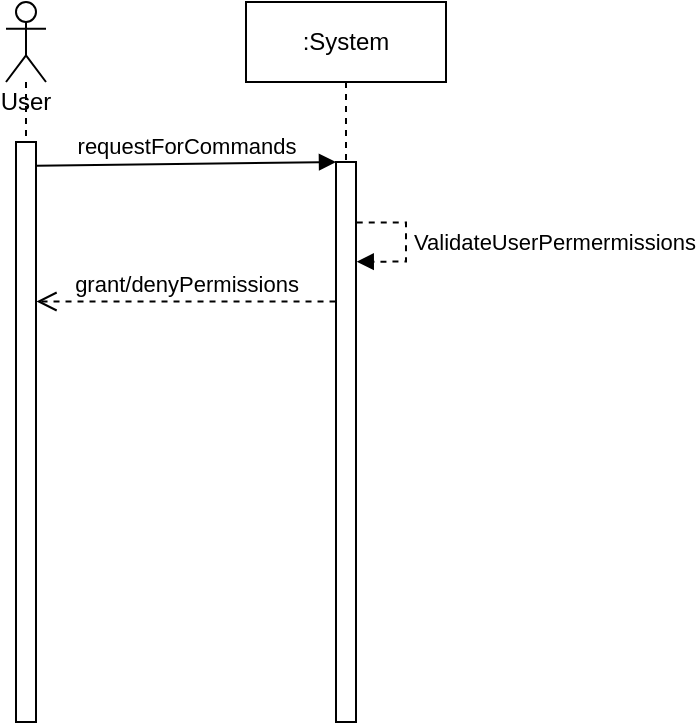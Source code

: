 <mxfile version="13.9.2" type="github" pages="9">
  <diagram id="dKoDja1B_UEmTesHISM4" name="System allow user to exec commands">
    <mxGraphModel dx="388" dy="511" grid="1" gridSize="10" guides="1" tooltips="1" connect="1" arrows="1" fold="1" page="1" pageScale="1" pageWidth="1100" pageHeight="850" math="0" shadow="0">
      <root>
        <mxCell id="0" />
        <mxCell id="1" parent="0" />
        <mxCell id="QYQSUx4oeR0v3a4fiVO8-1" value=":Object" style="shape=umlLifeline;perimeter=lifelinePerimeter;whiteSpace=wrap;html=1;container=1;collapsible=0;recursiveResize=0;outlineConnect=0;" vertex="1" parent="1">
          <mxGeometry x="480" y="170" width="100" height="300" as="geometry" />
        </mxCell>
        <mxCell id="QYQSUx4oeR0v3a4fiVO8-2" value=":System" style="shape=umlLifeline;perimeter=lifelinePerimeter;whiteSpace=wrap;html=1;container=1;collapsible=0;recursiveResize=0;outlineConnect=0;" vertex="1" parent="1">
          <mxGeometry x="480" y="170" width="100" height="360" as="geometry" />
        </mxCell>
        <mxCell id="QYQSUx4oeR0v3a4fiVO8-8" value="" style="html=1;points=[];perimeter=orthogonalPerimeter;" vertex="1" parent="QYQSUx4oeR0v3a4fiVO8-2">
          <mxGeometry x="45" y="80" width="10" height="280" as="geometry" />
        </mxCell>
        <mxCell id="pkoRWsCSGCzOWfnOxzU1-3" value="ValidateUserPermermissions" style="edgeStyle=orthogonalEdgeStyle;html=1;align=left;spacingLeft=2;endArrow=block;rounded=0;dashed=1;exitX=1.037;exitY=0.108;exitDx=0;exitDy=0;exitPerimeter=0;entryX=1.037;entryY=0.178;entryDx=0;entryDy=0;entryPerimeter=0;" edge="1" target="QYQSUx4oeR0v3a4fiVO8-8" parent="QYQSUx4oeR0v3a4fiVO8-2" source="QYQSUx4oeR0v3a4fiVO8-8">
          <mxGeometry relative="1" as="geometry">
            <mxPoint x="60" y="110" as="sourcePoint" />
            <Array as="points">
              <mxPoint x="80" y="110" />
              <mxPoint x="80" y="130" />
            </Array>
            <mxPoint x="60" y="130" as="targetPoint" />
          </mxGeometry>
        </mxCell>
        <mxCell id="QYQSUx4oeR0v3a4fiVO8-4" value="User" style="shape=umlLifeline;participant=umlActor;perimeter=lifelinePerimeter;whiteSpace=wrap;html=1;container=1;collapsible=0;recursiveResize=0;verticalAlign=top;spacingTop=36;outlineConnect=0;" vertex="1" parent="1">
          <mxGeometry x="360" y="170" width="20" height="360" as="geometry" />
        </mxCell>
        <mxCell id="QYQSUx4oeR0v3a4fiVO8-5" value="" style="html=1;points=[];perimeter=orthogonalPerimeter;" vertex="1" parent="QYQSUx4oeR0v3a4fiVO8-4">
          <mxGeometry x="5" y="70" width="10" height="290" as="geometry" />
        </mxCell>
        <mxCell id="QYQSUx4oeR0v3a4fiVO8-9" value="requestForCommands" style="html=1;verticalAlign=bottom;endArrow=block;entryX=0;entryY=0;exitX=1;exitY=0.041;exitDx=0;exitDy=0;exitPerimeter=0;" edge="1" target="QYQSUx4oeR0v3a4fiVO8-8" parent="1" source="QYQSUx4oeR0v3a4fiVO8-5">
          <mxGeometry relative="1" as="geometry">
            <mxPoint x="370" y="280" as="sourcePoint" />
          </mxGeometry>
        </mxCell>
        <mxCell id="pkoRWsCSGCzOWfnOxzU1-1" value="grant/denyPermissions" style="html=1;verticalAlign=bottom;endArrow=open;dashed=1;endSize=8;entryX=1.024;entryY=0.275;entryDx=0;entryDy=0;entryPerimeter=0;exitX=-0.024;exitY=0.249;exitDx=0;exitDy=0;exitPerimeter=0;" edge="1" parent="1" source="QYQSUx4oeR0v3a4fiVO8-8" target="QYQSUx4oeR0v3a4fiVO8-5">
          <mxGeometry relative="1" as="geometry">
            <mxPoint x="520" y="320" as="sourcePoint" />
            <mxPoint x="380" y="320" as="targetPoint" />
          </mxGeometry>
        </mxCell>
      </root>
    </mxGraphModel>
  </diagram>
  <diagram id="YMyZ9CHNg9fs51lb3wJV" name="System saves info">
    <mxGraphModel dx="388" dy="511" grid="1" gridSize="10" guides="1" tooltips="1" connect="1" arrows="1" fold="1" page="1" pageScale="1" pageWidth="1100" pageHeight="850" math="0" shadow="0">
      <root>
        <mxCell id="9CF9L6OPMk2xWek13vaq-0" />
        <mxCell id="9CF9L6OPMk2xWek13vaq-1" parent="9CF9L6OPMk2xWek13vaq-0" />
        <mxCell id="9CF9L6OPMk2xWek13vaq-2" value=":System" style="shape=umlLifeline;perimeter=lifelinePerimeter;whiteSpace=wrap;html=1;container=1;collapsible=0;recursiveResize=0;outlineConnect=0;" vertex="1" parent="9CF9L6OPMk2xWek13vaq-1">
          <mxGeometry x="170" y="170" width="100" height="170" as="geometry" />
        </mxCell>
        <mxCell id="9CF9L6OPMk2xWek13vaq-3" value="" style="html=1;points=[];perimeter=orthogonalPerimeter;" vertex="1" parent="9CF9L6OPMk2xWek13vaq-2">
          <mxGeometry x="45" y="70" width="10" height="90" as="geometry" />
        </mxCell>
        <mxCell id="9CF9L6OPMk2xWek13vaq-7" value="save user&#39;s profiles" style="edgeStyle=orthogonalEdgeStyle;html=1;align=left;spacingLeft=2;endArrow=block;rounded=0;exitX=1.015;exitY=0.121;exitDx=0;exitDy=0;exitPerimeter=0;entryX=1.065;entryY=0.667;entryDx=0;entryDy=0;entryPerimeter=0;" edge="1" target="9CF9L6OPMk2xWek13vaq-3" parent="9CF9L6OPMk2xWek13vaq-2" source="9CF9L6OPMk2xWek13vaq-3">
          <mxGeometry relative="1" as="geometry">
            <mxPoint x="60" y="80" as="sourcePoint" />
            <Array as="points">
              <mxPoint x="55" y="80" />
              <mxPoint x="85" y="80" />
              <mxPoint x="85" y="130" />
            </Array>
            <mxPoint x="60" y="130" as="targetPoint" />
          </mxGeometry>
        </mxCell>
      </root>
    </mxGraphModel>
  </diagram>
  <diagram id="JXjnFcr72ctbYhdSmyfW" name="changeTimeSpeed">
    <mxGraphModel dx="548" dy="721" grid="1" gridSize="10" guides="1" tooltips="1" connect="1" arrows="1" fold="1" page="1" pageScale="1" pageWidth="1100" pageHeight="850" math="0" shadow="0">
      <root>
        <mxCell id="pFixgrVIrIQQ6HGTLFYr-0" />
        <mxCell id="pFixgrVIrIQQ6HGTLFYr-1" parent="pFixgrVIrIQQ6HGTLFYr-0" />
        <mxCell id="nhhykT5l2XmMVsNhFF4G-0" value=":System" style="shape=umlLifeline;perimeter=lifelinePerimeter;whiteSpace=wrap;html=1;container=1;collapsible=0;recursiveResize=0;outlineConnect=0;" vertex="1" parent="pFixgrVIrIQQ6HGTLFYr-1">
          <mxGeometry x="250" y="170" width="100" height="300" as="geometry" />
        </mxCell>
        <mxCell id="nhhykT5l2XmMVsNhFF4G-4" value="" style="html=1;points=[];perimeter=orthogonalPerimeter;" vertex="1" parent="nhhykT5l2XmMVsNhFF4G-0">
          <mxGeometry x="45" y="100" width="10" height="200" as="geometry" />
        </mxCell>
        <mxCell id="nhhykT5l2XmMVsNhFF4G-8" value="ChangeTimeSpeed" style="edgeStyle=orthogonalEdgeStyle;html=1;align=left;spacingLeft=2;endArrow=block;rounded=0;exitX=1.016;exitY=0.1;exitDx=0;exitDy=0;exitPerimeter=0;entryX=1.055;entryY=0.25;entryDx=0;entryDy=0;entryPerimeter=0;" edge="1" target="nhhykT5l2XmMVsNhFF4G-4" parent="nhhykT5l2XmMVsNhFF4G-0" source="nhhykT5l2XmMVsNhFF4G-4">
          <mxGeometry relative="1" as="geometry">
            <mxPoint x="60" y="120" as="sourcePoint" />
            <Array as="points">
              <mxPoint x="85" y="120" />
              <mxPoint x="85" y="150" />
            </Array>
            <mxPoint x="60" y="140" as="targetPoint" />
          </mxGeometry>
        </mxCell>
        <mxCell id="nhhykT5l2XmMVsNhFF4G-3" value=":User" style="shape=umlLifeline;participant=umlActor;perimeter=lifelinePerimeter;whiteSpace=wrap;html=1;container=1;collapsible=0;recursiveResize=0;verticalAlign=top;spacingTop=36;outlineConnect=0;size=30;" vertex="1" parent="pFixgrVIrIQQ6HGTLFYr-1">
          <mxGeometry x="110" y="170" width="20" height="300" as="geometry" />
        </mxCell>
        <mxCell id="nhhykT5l2XmMVsNhFF4G-1" value="" style="html=1;points=[];perimeter=orthogonalPerimeter;" vertex="1" parent="nhhykT5l2XmMVsNhFF4G-3">
          <mxGeometry x="5" y="70" width="10" height="230" as="geometry" />
        </mxCell>
        <mxCell id="nhhykT5l2XmMVsNhFF4G-5" value="ChangeTimeSpeedRequest" style="html=1;verticalAlign=bottom;endArrow=block;entryX=0;entryY=0;exitX=1.035;exitY=0.139;exitDx=0;exitDy=0;exitPerimeter=0;" edge="1" target="nhhykT5l2XmMVsNhFF4G-4" parent="pFixgrVIrIQQ6HGTLFYr-1" source="nhhykT5l2XmMVsNhFF4G-1">
          <mxGeometry relative="1" as="geometry">
            <mxPoint x="140" y="240" as="sourcePoint" />
          </mxGeometry>
        </mxCell>
      </root>
    </mxGraphModel>
  </diagram>
  <diagram id="galMJGxfoDtk6gfx-DKs" name="open/closeDoor">
    <mxGraphModel dx="388" dy="511" grid="1" gridSize="10" guides="1" tooltips="1" connect="1" arrows="1" fold="1" page="1" pageScale="1" pageWidth="1100" pageHeight="850" math="0" shadow="0">
      <root>
        <mxCell id="zsbwd5jkUp4TNfpL6Wq_-0" />
        <mxCell id="zsbwd5jkUp4TNfpL6Wq_-1" parent="zsbwd5jkUp4TNfpL6Wq_-0" />
        <mxCell id="zsbwd5jkUp4TNfpL6Wq_-2" value=":System" style="shape=umlLifeline;perimeter=lifelinePerimeter;whiteSpace=wrap;html=1;container=1;collapsible=0;recursiveResize=0;outlineConnect=0;" vertex="1" parent="zsbwd5jkUp4TNfpL6Wq_-1">
          <mxGeometry x="580" y="140" width="100" height="300" as="geometry" />
        </mxCell>
        <mxCell id="J9KFyikQ2tKHsAEL4q7p-0" value="" style="html=1;points=[];perimeter=orthogonalPerimeter;" vertex="1" parent="zsbwd5jkUp4TNfpL6Wq_-2">
          <mxGeometry x="45" y="55" width="10" height="245" as="geometry" />
        </mxCell>
        <mxCell id="zsbwd5jkUp4TNfpL6Wq_-3" value=":User" style="shape=umlLifeline;participant=umlActor;perimeter=lifelinePerimeter;whiteSpace=wrap;html=1;container=1;collapsible=0;recursiveResize=0;verticalAlign=top;spacingTop=36;outlineConnect=0;" vertex="1" parent="zsbwd5jkUp4TNfpL6Wq_-1">
          <mxGeometry x="320" y="140" width="20" height="300" as="geometry" />
        </mxCell>
        <mxCell id="zsbwd5jkUp4TNfpL6Wq_-9" value="" style="html=1;points=[];perimeter=orthogonalPerimeter;" vertex="1" parent="zsbwd5jkUp4TNfpL6Wq_-3">
          <mxGeometry x="5" y="60" width="10" height="240" as="geometry" />
        </mxCell>
        <mxCell id="zsbwd5jkUp4TNfpL6Wq_-4" value=":Module" style="shape=umlLifeline;perimeter=lifelinePerimeter;whiteSpace=wrap;html=1;container=1;collapsible=0;recursiveResize=0;outlineConnect=0;" vertex="1" parent="zsbwd5jkUp4TNfpL6Wq_-1">
          <mxGeometry x="420" y="140" width="100" height="300" as="geometry" />
        </mxCell>
        <mxCell id="J9KFyikQ2tKHsAEL4q7p-4" value="" style="html=1;points=[];perimeter=orthogonalPerimeter;" vertex="1" parent="zsbwd5jkUp4TNfpL6Wq_-4">
          <mxGeometry x="45" y="140" width="10" height="160" as="geometry" />
        </mxCell>
        <mxCell id="J9KFyikQ2tKHsAEL4q7p-1" value="requestToClose/openDoor" style="html=1;verticalAlign=bottom;endArrow=block;entryX=0.021;entryY=0.064;entryDx=0;entryDy=0;entryPerimeter=0;" edge="1" target="J9KFyikQ2tKHsAEL4q7p-0" parent="zsbwd5jkUp4TNfpL6Wq_-1">
          <mxGeometry relative="1" as="geometry">
            <mxPoint x="337" y="211" as="sourcePoint" />
          </mxGeometry>
        </mxCell>
        <mxCell id="J9KFyikQ2tKHsAEL4q7p-2" value="Approval" style="html=1;verticalAlign=bottom;endArrow=open;dashed=1;endSize=8;entryX=0.961;entryY=0.2;entryDx=0;entryDy=0;entryPerimeter=0;exitX=-0.043;exitY=0.216;exitDx=0;exitDy=0;exitPerimeter=0;" edge="1" source="J9KFyikQ2tKHsAEL4q7p-0" parent="zsbwd5jkUp4TNfpL6Wq_-1" target="zsbwd5jkUp4TNfpL6Wq_-9">
          <mxGeometry x="-0.044" relative="1" as="geometry">
            <mxPoint x="550" y="266" as="targetPoint" />
            <mxPoint x="620" y="248" as="sourcePoint" />
            <mxPoint as="offset" />
          </mxGeometry>
        </mxCell>
        <mxCell id="J9KFyikQ2tKHsAEL4q7p-6" value="requestToClose/openDoor" style="html=1;verticalAlign=bottom;endArrow=block;exitX=1.049;exitY=0.001;exitDx=0;exitDy=0;exitPerimeter=0;entryX=-0.122;entryY=0.346;entryDx=0;entryDy=0;entryPerimeter=0;" edge="1" target="J9KFyikQ2tKHsAEL4q7p-0" parent="zsbwd5jkUp4TNfpL6Wq_-1" source="J9KFyikQ2tKHsAEL4q7p-4">
          <mxGeometry relative="1" as="geometry">
            <mxPoint x="500" y="300" as="sourcePoint" />
            <mxPoint x="570.0" y="300" as="targetPoint" />
            <Array as="points">
              <mxPoint x="600" y="280" />
            </Array>
          </mxGeometry>
        </mxCell>
        <mxCell id="J9KFyikQ2tKHsAEL4q7p-7" value="Approval" style="html=1;verticalAlign=bottom;endArrow=open;dashed=1;endSize=8;entryX=1.156;entryY=0.243;entryDx=0;entryDy=0;entryPerimeter=0;exitX=-0.063;exitY=0.51;exitDx=0;exitDy=0;exitPerimeter=0;" edge="1" source="J9KFyikQ2tKHsAEL4q7p-0" parent="zsbwd5jkUp4TNfpL6Wq_-1" target="J9KFyikQ2tKHsAEL4q7p-4">
          <mxGeometry relative="1" as="geometry">
            <mxPoint x="500" y="376" as="targetPoint" />
            <mxPoint x="620" y="319" as="sourcePoint" />
            <Array as="points" />
          </mxGeometry>
        </mxCell>
      </root>
    </mxGraphModel>
  </diagram>
  <diagram id="GVV2UlNxqgi07MumkGhg" name="open/closeWindow">
    <mxGraphModel dx="466" dy="613" grid="1" gridSize="10" guides="1" tooltips="1" connect="1" arrows="1" fold="1" page="1" pageScale="1" pageWidth="1100" pageHeight="850" math="0" shadow="0">
      <root>
        <mxCell id="7BXpPtlZXpeAcPBAsxNW-0" />
        <mxCell id="7BXpPtlZXpeAcPBAsxNW-1" parent="7BXpPtlZXpeAcPBAsxNW-0" />
        <mxCell id="YASzQvFkrU314z59Mwpk-0" value=":System" style="shape=umlLifeline;perimeter=lifelinePerimeter;whiteSpace=wrap;html=1;container=1;collapsible=0;recursiveResize=0;outlineConnect=0;" vertex="1" parent="7BXpPtlZXpeAcPBAsxNW-1">
          <mxGeometry x="580" y="140" width="100" height="300" as="geometry" />
        </mxCell>
        <mxCell id="YASzQvFkrU314z59Mwpk-1" value="" style="html=1;points=[];perimeter=orthogonalPerimeter;" vertex="1" parent="YASzQvFkrU314z59Mwpk-0">
          <mxGeometry x="45" y="55" width="10" height="245" as="geometry" />
        </mxCell>
        <mxCell id="YASzQvFkrU314z59Mwpk-2" value=":User" style="shape=umlLifeline;participant=umlActor;perimeter=lifelinePerimeter;whiteSpace=wrap;html=1;container=1;collapsible=0;recursiveResize=0;verticalAlign=top;spacingTop=36;outlineConnect=0;" vertex="1" parent="7BXpPtlZXpeAcPBAsxNW-1">
          <mxGeometry x="320" y="140" width="20" height="300" as="geometry" />
        </mxCell>
        <mxCell id="YASzQvFkrU314z59Mwpk-3" value="" style="html=1;points=[];perimeter=orthogonalPerimeter;" vertex="1" parent="YASzQvFkrU314z59Mwpk-2">
          <mxGeometry x="5" y="60" width="10" height="240" as="geometry" />
        </mxCell>
        <mxCell id="YASzQvFkrU314z59Mwpk-4" value=":Module" style="shape=umlLifeline;perimeter=lifelinePerimeter;whiteSpace=wrap;html=1;container=1;collapsible=0;recursiveResize=0;outlineConnect=0;" vertex="1" parent="7BXpPtlZXpeAcPBAsxNW-1">
          <mxGeometry x="420" y="140" width="100" height="300" as="geometry" />
        </mxCell>
        <mxCell id="YASzQvFkrU314z59Mwpk-5" value="" style="html=1;points=[];perimeter=orthogonalPerimeter;" vertex="1" parent="YASzQvFkrU314z59Mwpk-4">
          <mxGeometry x="45" y="140" width="10" height="160" as="geometry" />
        </mxCell>
        <mxCell id="YASzQvFkrU314z59Mwpk-6" value="requestToClose/openWindow" style="html=1;verticalAlign=bottom;endArrow=block;entryX=0.021;entryY=0.064;entryDx=0;entryDy=0;entryPerimeter=0;" edge="1" parent="7BXpPtlZXpeAcPBAsxNW-1" target="YASzQvFkrU314z59Mwpk-1">
          <mxGeometry relative="1" as="geometry">
            <mxPoint x="337" y="211" as="sourcePoint" />
          </mxGeometry>
        </mxCell>
        <mxCell id="YASzQvFkrU314z59Mwpk-7" value="Approval" style="html=1;verticalAlign=bottom;endArrow=open;dashed=1;endSize=8;entryX=0.961;entryY=0.2;entryDx=0;entryDy=0;entryPerimeter=0;exitX=-0.043;exitY=0.216;exitDx=0;exitDy=0;exitPerimeter=0;" edge="1" parent="7BXpPtlZXpeAcPBAsxNW-1" source="YASzQvFkrU314z59Mwpk-1" target="YASzQvFkrU314z59Mwpk-3">
          <mxGeometry x="-0.044" relative="1" as="geometry">
            <mxPoint x="550" y="266" as="targetPoint" />
            <mxPoint x="620" y="248" as="sourcePoint" />
            <mxPoint as="offset" />
          </mxGeometry>
        </mxCell>
        <mxCell id="YASzQvFkrU314z59Mwpk-8" value="requestToClose/openWindow" style="html=1;verticalAlign=bottom;endArrow=block;exitX=1.049;exitY=0.001;exitDx=0;exitDy=0;exitPerimeter=0;entryX=-0.122;entryY=0.346;entryDx=0;entryDy=0;entryPerimeter=0;" edge="1" parent="7BXpPtlZXpeAcPBAsxNW-1" source="YASzQvFkrU314z59Mwpk-5" target="YASzQvFkrU314z59Mwpk-1">
          <mxGeometry relative="1" as="geometry">
            <mxPoint x="500" y="300" as="sourcePoint" />
            <mxPoint x="570.0" y="300" as="targetPoint" />
            <Array as="points">
              <mxPoint x="600" y="280" />
            </Array>
          </mxGeometry>
        </mxCell>
        <mxCell id="YASzQvFkrU314z59Mwpk-9" value="Approval" style="html=1;verticalAlign=bottom;endArrow=open;dashed=1;endSize=8;entryX=1.156;entryY=0.243;entryDx=0;entryDy=0;entryPerimeter=0;exitX=-0.063;exitY=0.51;exitDx=0;exitDy=0;exitPerimeter=0;" edge="1" parent="7BXpPtlZXpeAcPBAsxNW-1" source="YASzQvFkrU314z59Mwpk-1" target="YASzQvFkrU314z59Mwpk-5">
          <mxGeometry relative="1" as="geometry">
            <mxPoint x="500" y="376" as="targetPoint" />
            <mxPoint x="620" y="319" as="sourcePoint" />
            <Array as="points" />
          </mxGeometry>
        </mxCell>
      </root>
    </mxGraphModel>
  </diagram>
  <diagram id="otXIN4ID3LJ8aJdtdF_A" name="open/closeLight">
    <mxGraphModel dx="466" dy="613" grid="1" gridSize="10" guides="1" tooltips="1" connect="1" arrows="1" fold="1" page="1" pageScale="1" pageWidth="1100" pageHeight="850" math="0" shadow="0">
      <root>
        <mxCell id="hplyd4Q_X77aigeOMJJK-0" />
        <mxCell id="hplyd4Q_X77aigeOMJJK-1" parent="hplyd4Q_X77aigeOMJJK-0" />
        <mxCell id="hplyd4Q_X77aigeOMJJK-2" value=":System" style="shape=umlLifeline;perimeter=lifelinePerimeter;whiteSpace=wrap;html=1;container=1;collapsible=0;recursiveResize=0;outlineConnect=0;" vertex="1" parent="hplyd4Q_X77aigeOMJJK-1">
          <mxGeometry x="580" y="140" width="100" height="300" as="geometry" />
        </mxCell>
        <mxCell id="hplyd4Q_X77aigeOMJJK-3" value="" style="html=1;points=[];perimeter=orthogonalPerimeter;" vertex="1" parent="hplyd4Q_X77aigeOMJJK-2">
          <mxGeometry x="45" y="55" width="10" height="245" as="geometry" />
        </mxCell>
        <mxCell id="hplyd4Q_X77aigeOMJJK-4" value=":User" style="shape=umlLifeline;participant=umlActor;perimeter=lifelinePerimeter;whiteSpace=wrap;html=1;container=1;collapsible=0;recursiveResize=0;verticalAlign=top;spacingTop=36;outlineConnect=0;" vertex="1" parent="hplyd4Q_X77aigeOMJJK-1">
          <mxGeometry x="320" y="140" width="20" height="300" as="geometry" />
        </mxCell>
        <mxCell id="hplyd4Q_X77aigeOMJJK-5" value="" style="html=1;points=[];perimeter=orthogonalPerimeter;" vertex="1" parent="hplyd4Q_X77aigeOMJJK-4">
          <mxGeometry x="5" y="60" width="10" height="240" as="geometry" />
        </mxCell>
        <mxCell id="hplyd4Q_X77aigeOMJJK-6" value=":Module" style="shape=umlLifeline;perimeter=lifelinePerimeter;whiteSpace=wrap;html=1;container=1;collapsible=0;recursiveResize=0;outlineConnect=0;" vertex="1" parent="hplyd4Q_X77aigeOMJJK-1">
          <mxGeometry x="420" y="140" width="100" height="300" as="geometry" />
        </mxCell>
        <mxCell id="hplyd4Q_X77aigeOMJJK-7" value="" style="html=1;points=[];perimeter=orthogonalPerimeter;" vertex="1" parent="hplyd4Q_X77aigeOMJJK-6">
          <mxGeometry x="45" y="140" width="10" height="160" as="geometry" />
        </mxCell>
        <mxCell id="hplyd4Q_X77aigeOMJJK-8" value="requestToClose/openLight" style="html=1;verticalAlign=bottom;endArrow=block;entryX=0.021;entryY=0.064;entryDx=0;entryDy=0;entryPerimeter=0;" edge="1" parent="hplyd4Q_X77aigeOMJJK-1" target="hplyd4Q_X77aigeOMJJK-3">
          <mxGeometry relative="1" as="geometry">
            <mxPoint x="337" y="211" as="sourcePoint" />
          </mxGeometry>
        </mxCell>
        <mxCell id="hplyd4Q_X77aigeOMJJK-9" value="Approval" style="html=1;verticalAlign=bottom;endArrow=open;dashed=1;endSize=8;entryX=0.961;entryY=0.2;entryDx=0;entryDy=0;entryPerimeter=0;exitX=-0.043;exitY=0.216;exitDx=0;exitDy=0;exitPerimeter=0;" edge="1" parent="hplyd4Q_X77aigeOMJJK-1" source="hplyd4Q_X77aigeOMJJK-3" target="hplyd4Q_X77aigeOMJJK-5">
          <mxGeometry x="-0.044" relative="1" as="geometry">
            <mxPoint x="550" y="266" as="targetPoint" />
            <mxPoint x="620" y="248" as="sourcePoint" />
            <mxPoint as="offset" />
          </mxGeometry>
        </mxCell>
        <mxCell id="hplyd4Q_X77aigeOMJJK-10" value="requestToClose/openLight" style="html=1;verticalAlign=bottom;endArrow=block;exitX=1.049;exitY=0.001;exitDx=0;exitDy=0;exitPerimeter=0;entryX=-0.122;entryY=0.346;entryDx=0;entryDy=0;entryPerimeter=0;" edge="1" parent="hplyd4Q_X77aigeOMJJK-1" source="hplyd4Q_X77aigeOMJJK-7" target="hplyd4Q_X77aigeOMJJK-3">
          <mxGeometry relative="1" as="geometry">
            <mxPoint x="500" y="300" as="sourcePoint" />
            <mxPoint x="570.0" y="300" as="targetPoint" />
            <Array as="points" />
          </mxGeometry>
        </mxCell>
        <mxCell id="hplyd4Q_X77aigeOMJJK-11" value="Approval" style="html=1;verticalAlign=bottom;endArrow=open;dashed=1;endSize=8;entryX=1.156;entryY=0.243;entryDx=0;entryDy=0;entryPerimeter=0;exitX=-0.063;exitY=0.51;exitDx=0;exitDy=0;exitPerimeter=0;" edge="1" parent="hplyd4Q_X77aigeOMJJK-1" source="hplyd4Q_X77aigeOMJJK-3" target="hplyd4Q_X77aigeOMJJK-7">
          <mxGeometry relative="1" as="geometry">
            <mxPoint x="500" y="376" as="targetPoint" />
            <mxPoint x="620" y="319" as="sourcePoint" />
            <Array as="points" />
          </mxGeometry>
        </mxCell>
      </root>
    </mxGraphModel>
  </diagram>
  <diagram id="IA003JzgRbc3wy2XwILH" name="LightAutoMode">
    <mxGraphModel dx="666" dy="876" grid="1" gridSize="10" guides="1" tooltips="1" connect="1" arrows="1" fold="1" page="1" pageScale="1" pageWidth="1100" pageHeight="850" math="0" shadow="0">
      <root>
        <mxCell id="t28-lkgBnYCcv6FNN6bq-0" />
        <mxCell id="t28-lkgBnYCcv6FNN6bq-1" parent="t28-lkgBnYCcv6FNN6bq-0" />
        <mxCell id="t28-lkgBnYCcv6FNN6bq-2" value=":System" style="shape=umlLifeline;perimeter=lifelinePerimeter;whiteSpace=wrap;html=1;container=1;collapsible=0;recursiveResize=0;outlineConnect=0;" vertex="1" parent="t28-lkgBnYCcv6FNN6bq-1">
          <mxGeometry x="280" y="150" width="100" height="300" as="geometry" />
        </mxCell>
        <mxCell id="t28-lkgBnYCcv6FNN6bq-5" value="" style="html=1;points=[];perimeter=orthogonalPerimeter;" vertex="1" parent="t28-lkgBnYCcv6FNN6bq-2">
          <mxGeometry x="45" y="60" width="10" height="240" as="geometry" />
        </mxCell>
        <mxCell id="t28-lkgBnYCcv6FNN6bq-3" value=":User" style="shape=umlLifeline;participant=umlActor;perimeter=lifelinePerimeter;whiteSpace=wrap;html=1;container=1;collapsible=0;recursiveResize=0;verticalAlign=top;spacingTop=36;outlineConnect=0;" vertex="1" parent="t28-lkgBnYCcv6FNN6bq-1">
          <mxGeometry x="130" y="150" width="20" height="300" as="geometry" />
        </mxCell>
        <mxCell id="t28-lkgBnYCcv6FNN6bq-4" value="" style="html=1;points=[];perimeter=orthogonalPerimeter;" vertex="1" parent="t28-lkgBnYCcv6FNN6bq-3">
          <mxGeometry x="5" y="60" width="10" height="240" as="geometry" />
        </mxCell>
        <mxCell id="t28-lkgBnYCcv6FNN6bq-6" value="SetAutoMode" style="html=1;verticalAlign=bottom;endArrow=block;exitX=1.009;exitY=0.082;exitDx=0;exitDy=0;exitPerimeter=0;entryX=-0.2;entryY=0.088;entryDx=0;entryDy=0;entryPerimeter=0;" edge="1" target="t28-lkgBnYCcv6FNN6bq-5" parent="t28-lkgBnYCcv6FNN6bq-1" source="t28-lkgBnYCcv6FNN6bq-4">
          <mxGeometry relative="1" as="geometry">
            <mxPoint x="150" y="230" as="sourcePoint" />
            <mxPoint x="324" y="226" as="targetPoint" />
          </mxGeometry>
        </mxCell>
        <mxCell id="t28-lkgBnYCcv6FNN6bq-7" value="Confirmation" style="html=1;verticalAlign=bottom;endArrow=open;dashed=1;endSize=8;exitX=-0.1;exitY=0.286;exitDx=0;exitDy=0;exitPerimeter=0;entryX=1.043;entryY=0.298;entryDx=0;entryDy=0;entryPerimeter=0;" edge="1" source="t28-lkgBnYCcv6FNN6bq-5" parent="t28-lkgBnYCcv6FNN6bq-1" target="t28-lkgBnYCcv6FNN6bq-4">
          <mxGeometry relative="1" as="geometry">
            <mxPoint x="200" y="366" as="targetPoint" />
            <Array as="points" />
          </mxGeometry>
        </mxCell>
        <mxCell id="t28-lkgBnYCcv6FNN6bq-12" value="AutoModeActivated" style="edgeStyle=orthogonalEdgeStyle;html=1;align=left;spacingLeft=2;endArrow=block;rounded=0;entryX=1;entryY=0;" edge="1" parent="t28-lkgBnYCcv6FNN6bq-1">
          <mxGeometry relative="1" as="geometry">
            <mxPoint x="335" y="250" as="sourcePoint" />
            <Array as="points">
              <mxPoint x="360" y="250" />
              <mxPoint x="360" y="270" />
            </Array>
            <mxPoint x="335" y="270" as="targetPoint" />
          </mxGeometry>
        </mxCell>
      </root>
    </mxGraphModel>
  </diagram>
  <diagram id="REqfOBZ-VTxiLF9JtUkI" name="SHP seq diagram">
    <mxGraphModel dx="932" dy="1226" grid="1" gridSize="10" guides="1" tooltips="1" connect="1" arrows="1" fold="1" page="1" pageScale="1" pageWidth="1100" pageHeight="850" math="0" shadow="0">
      <root>
        <mxCell id="wPgzjCjFjOfra0olnBy9-0" />
        <mxCell id="wPgzjCjFjOfra0olnBy9-1" parent="wPgzjCjFjOfra0olnBy9-0" />
        <mxCell id="wPgzjCjFjOfra0olnBy9-2" value=":System" style="shape=umlLifeline;perimeter=lifelinePerimeter;whiteSpace=wrap;html=1;container=1;collapsible=0;recursiveResize=0;outlineConnect=0;" vertex="1" parent="wPgzjCjFjOfra0olnBy9-1">
          <mxGeometry x="280" y="150" width="100" height="530" as="geometry" />
        </mxCell>
        <mxCell id="wPgzjCjFjOfra0olnBy9-5" value="" style="html=1;points=[];perimeter=orthogonalPerimeter;" vertex="1" parent="wPgzjCjFjOfra0olnBy9-2">
          <mxGeometry x="45" y="60" width="10" height="470" as="geometry" />
        </mxCell>
        <mxCell id="wPgzjCjFjOfra0olnBy9-3" value=":User" style="shape=umlLifeline;participant=umlActor;perimeter=lifelinePerimeter;whiteSpace=wrap;html=1;container=1;collapsible=0;recursiveResize=0;verticalAlign=top;spacingTop=36;outlineConnect=0;" vertex="1" parent="wPgzjCjFjOfra0olnBy9-1">
          <mxGeometry x="80" y="150" width="20" height="530" as="geometry" />
        </mxCell>
        <mxCell id="wPgzjCjFjOfra0olnBy9-4" value="" style="html=1;points=[];perimeter=orthogonalPerimeter;" vertex="1" parent="wPgzjCjFjOfra0olnBy9-3">
          <mxGeometry x="5" y="60" width="10" height="470" as="geometry" />
        </mxCell>
        <mxCell id="wPgzjCjFjOfra0olnBy9-7" value="setAwayModeOn" style="html=1;verticalAlign=bottom;endArrow=block;entryX=-0.2;entryY=0.128;entryDx=0;entryDy=0;entryPerimeter=0;" edge="1" target="wPgzjCjFjOfra0olnBy9-5" parent="wPgzjCjFjOfra0olnBy9-1" source="wPgzjCjFjOfra0olnBy9-3">
          <mxGeometry relative="1" as="geometry">
            <mxPoint x="160" y="240" as="sourcePoint" />
            <mxPoint x="230" y="240.0" as="targetPoint" />
          </mxGeometry>
        </mxCell>
        <mxCell id="wPgzjCjFjOfra0olnBy9-12" value="ConfirmationMessage" style="html=1;verticalAlign=bottom;endArrow=open;dashed=1;endSize=8;" edge="1" source="wPgzjCjFjOfra0olnBy9-2" parent="wPgzjCjFjOfra0olnBy9-1" target="wPgzjCjFjOfra0olnBy9-4">
          <mxGeometry relative="1" as="geometry">
            <mxPoint x="170" y="320" as="targetPoint" />
            <mxPoint x="270" y="320" as="sourcePoint" />
            <Array as="points">
              <mxPoint x="250" y="310" />
            </Array>
          </mxGeometry>
        </mxCell>
        <mxCell id="wPgzjCjFjOfra0olnBy9-14" value="turnAutoModeOn" style="edgeStyle=orthogonalEdgeStyle;html=1;align=left;spacingLeft=2;endArrow=block;rounded=0;entryX=1;entryY=0;" edge="1" parent="wPgzjCjFjOfra0olnBy9-1">
          <mxGeometry relative="1" as="geometry">
            <mxPoint x="330" y="270" as="sourcePoint" />
            <Array as="points">
              <mxPoint x="355" y="270" />
            </Array>
            <mxPoint x="335" y="290" as="targetPoint" />
          </mxGeometry>
        </mxCell>
        <mxCell id="wPgzjCjFjOfra0olnBy9-19" value="ListenToTriggers" style="edgeStyle=orthogonalEdgeStyle;html=1;align=left;spacingLeft=2;endArrow=block;rounded=0;entryX=1;entryY=0;" edge="1" parent="wPgzjCjFjOfra0olnBy9-1">
          <mxGeometry relative="1" as="geometry">
            <mxPoint x="330" y="340" as="sourcePoint" />
            <Array as="points">
              <mxPoint x="355" y="340" />
            </Array>
            <mxPoint x="335" y="360" as="targetPoint" />
          </mxGeometry>
        </mxCell>
        <mxCell id="wPgzjCjFjOfra0olnBy9-21" value="[MotionDetected]" style="text;html=1;align=center;verticalAlign=middle;resizable=0;points=[];autosize=1;" vertex="1" parent="wPgzjCjFjOfra0olnBy9-1">
          <mxGeometry x="330" y="390" width="110" height="20" as="geometry" />
        </mxCell>
        <mxCell id="wPgzjCjFjOfra0olnBy9-22" value=":Authorities" style="shape=umlLifeline;participant=umlActor;perimeter=lifelinePerimeter;whiteSpace=wrap;html=1;container=1;collapsible=0;recursiveResize=0;verticalAlign=top;spacingTop=36;outlineConnect=0;" vertex="1" parent="wPgzjCjFjOfra0olnBy9-1">
          <mxGeometry x="540" y="160" width="20" height="520" as="geometry" />
        </mxCell>
        <mxCell id="wPgzjCjFjOfra0olnBy9-24" value="" style="html=1;points=[];perimeter=orthogonalPerimeter;" vertex="1" parent="wPgzjCjFjOfra0olnBy9-22">
          <mxGeometry x="5" y="350" width="10" height="50" as="geometry" />
        </mxCell>
        <mxCell id="wPgzjCjFjOfra0olnBy9-23" value="NotificationMessage" style="html=1;verticalAlign=bottom;endArrow=open;dashed=1;endSize=8;exitX=-0.124;exitY=0.487;exitDx=0;exitDy=0;exitPerimeter=0;" edge="1" parent="wPgzjCjFjOfra0olnBy9-1" source="wPgzjCjFjOfra0olnBy9-5" target="wPgzjCjFjOfra0olnBy9-4">
          <mxGeometry relative="1" as="geometry">
            <mxPoint x="260" y="440" as="sourcePoint" />
            <mxPoint x="180" y="440" as="targetPoint" />
          </mxGeometry>
        </mxCell>
        <mxCell id="wPgzjCjFjOfra0olnBy9-25" value="alertMesage" style="html=1;verticalAlign=bottom;endArrow=block;exitX=0.935;exitY=0.577;exitDx=0;exitDy=0;exitPerimeter=0;" edge="1" parent="wPgzjCjFjOfra0olnBy9-1" source="wPgzjCjFjOfra0olnBy9-5" target="wPgzjCjFjOfra0olnBy9-24">
          <mxGeometry width="80" relative="1" as="geometry">
            <mxPoint x="420" y="500" as="sourcePoint" />
            <mxPoint x="500" y="500" as="targetPoint" />
          </mxGeometry>
        </mxCell>
        <mxCell id="wPgzjCjFjOfra0olnBy9-28" value="" style="endArrow=none;html=1;edgeStyle=orthogonalEdgeStyle;rounded=0;dashed=1;entryX=1.002;entryY=0.677;entryDx=0;entryDy=0;entryPerimeter=0;" edge="1" parent="wPgzjCjFjOfra0olnBy9-1" target="wPgzjCjFjOfra0olnBy9-20">
          <mxGeometry relative="1" as="geometry">
            <mxPoint x="10" y="550" as="sourcePoint" />
            <mxPoint x="340" y="550" as="targetPoint" />
            <Array as="points">
              <mxPoint x="10" y="570" />
              <mxPoint x="621" y="570" />
            </Array>
          </mxGeometry>
        </mxCell>
        <mxCell id="wPgzjCjFjOfra0olnBy9-31" value="[MotionUndetected]" style="text;html=1;align=center;verticalAlign=middle;resizable=0;points=[];autosize=1;" vertex="1" parent="wPgzjCjFjOfra0olnBy9-1">
          <mxGeometry x="330" y="580" width="120" height="20" as="geometry" />
        </mxCell>
        <mxCell id="wPgzjCjFjOfra0olnBy9-33" value="setAwayModeOff" style="html=1;verticalAlign=bottom;endArrow=block;entryX=-0.2;entryY=0.128;entryDx=0;entryDy=0;entryPerimeter=0;" edge="1" parent="wPgzjCjFjOfra0olnBy9-1">
          <mxGeometry relative="1" as="geometry">
            <mxPoint x="90.004" y="620.16" as="sourcePoint" />
            <mxPoint x="323.68" y="620.16" as="targetPoint" />
          </mxGeometry>
        </mxCell>
        <mxCell id="wPgzjCjFjOfra0olnBy9-34" value="turnAutoModeOff" style="edgeStyle=orthogonalEdgeStyle;html=1;align=left;spacingLeft=2;endArrow=block;rounded=0;entryX=1;entryY=0;" edge="1" parent="wPgzjCjFjOfra0olnBy9-1">
          <mxGeometry relative="1" as="geometry">
            <mxPoint x="330.68" y="620" as="sourcePoint" />
            <Array as="points">
              <mxPoint x="355.68" y="620" />
            </Array>
            <mxPoint x="335.68" y="640" as="targetPoint" />
          </mxGeometry>
        </mxCell>
        <mxCell id="wPgzjCjFjOfra0olnBy9-35" value="ConfirmationMessage" style="html=1;verticalAlign=bottom;endArrow=open;dashed=1;endSize=8;" edge="1" parent="wPgzjCjFjOfra0olnBy9-1">
          <mxGeometry relative="1" as="geometry">
            <mxPoint x="95.68" y="660" as="targetPoint" />
            <mxPoint x="330.18" y="660" as="sourcePoint" />
            <Array as="points">
              <mxPoint x="250.68" y="660" />
            </Array>
          </mxGeometry>
        </mxCell>
        <mxCell id="wPgzjCjFjOfra0olnBy9-20" value="alt" style="shape=umlFrame;whiteSpace=wrap;html=1;width=40;height=20;" vertex="1" parent="wPgzjCjFjOfra0olnBy9-1">
          <mxGeometry x="10" y="370" width="610" height="310" as="geometry" />
        </mxCell>
      </root>
    </mxGraphModel>
  </diagram>
  <diagram id="K8nxZKp3qxvJQyrWLA04" name="updateHouseView">
    <mxGraphModel dx="321" dy="423" grid="1" gridSize="10" guides="1" tooltips="1" connect="1" arrows="1" fold="1" page="1" pageScale="1" pageWidth="1100" pageHeight="850" math="0" shadow="0">
      <root>
        <mxCell id="fhIn0v1RM9LomU6Ubs_0-0" />
        <mxCell id="fhIn0v1RM9LomU6Ubs_0-1" parent="fhIn0v1RM9LomU6Ubs_0-0" />
        <mxCell id="fhIn0v1RM9LomU6Ubs_0-2" value=":System" style="shape=umlLifeline;perimeter=lifelinePerimeter;whiteSpace=wrap;html=1;container=1;collapsible=0;recursiveResize=0;outlineConnect=0;" vertex="1" parent="fhIn0v1RM9LomU6Ubs_0-1">
          <mxGeometry x="170" y="100" width="100" height="210" as="geometry" />
        </mxCell>
        <mxCell id="fhIn0v1RM9LomU6Ubs_0-8" value="" style="html=1;points=[];perimeter=orthogonalPerimeter;" vertex="1" parent="fhIn0v1RM9LomU6Ubs_0-2">
          <mxGeometry x="45" y="70" width="10" height="140" as="geometry" />
        </mxCell>
        <mxCell id="fhIn0v1RM9LomU6Ubs_0-6" value="updateHouseView" style="edgeStyle=orthogonalEdgeStyle;html=1;align=left;spacingLeft=2;endArrow=block;rounded=0;entryX=1;entryY=0;dashed=1;" edge="1" parent="fhIn0v1RM9LomU6Ubs_0-1">
          <mxGeometry relative="1" as="geometry">
            <mxPoint x="225" y="190" as="sourcePoint" />
            <Array as="points">
              <mxPoint x="245" y="190" />
            </Array>
            <mxPoint x="225" y="210" as="targetPoint" />
          </mxGeometry>
        </mxCell>
        <mxCell id="fhIn0v1RM9LomU6Ubs_0-9" value="SimActivated" style="html=1;verticalAlign=bottom;startArrow=oval;endArrow=block;startSize=8;dashed=1;" edge="1" target="fhIn0v1RM9LomU6Ubs_0-8" parent="fhIn0v1RM9LomU6Ubs_0-1">
          <mxGeometry relative="1" as="geometry">
            <mxPoint x="140" y="170" as="sourcePoint" />
          </mxGeometry>
        </mxCell>
      </root>
    </mxGraphModel>
  </diagram>
</mxfile>
